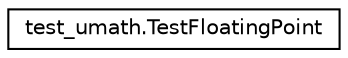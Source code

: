 digraph "Graphical Class Hierarchy"
{
 // LATEX_PDF_SIZE
  edge [fontname="Helvetica",fontsize="10",labelfontname="Helvetica",labelfontsize="10"];
  node [fontname="Helvetica",fontsize="10",shape=record];
  rankdir="LR";
  Node0 [label="test_umath.TestFloatingPoint",height=0.2,width=0.4,color="black", fillcolor="white", style="filled",URL="$classtest__umath_1_1TestFloatingPoint.html",tooltip=" "];
}
